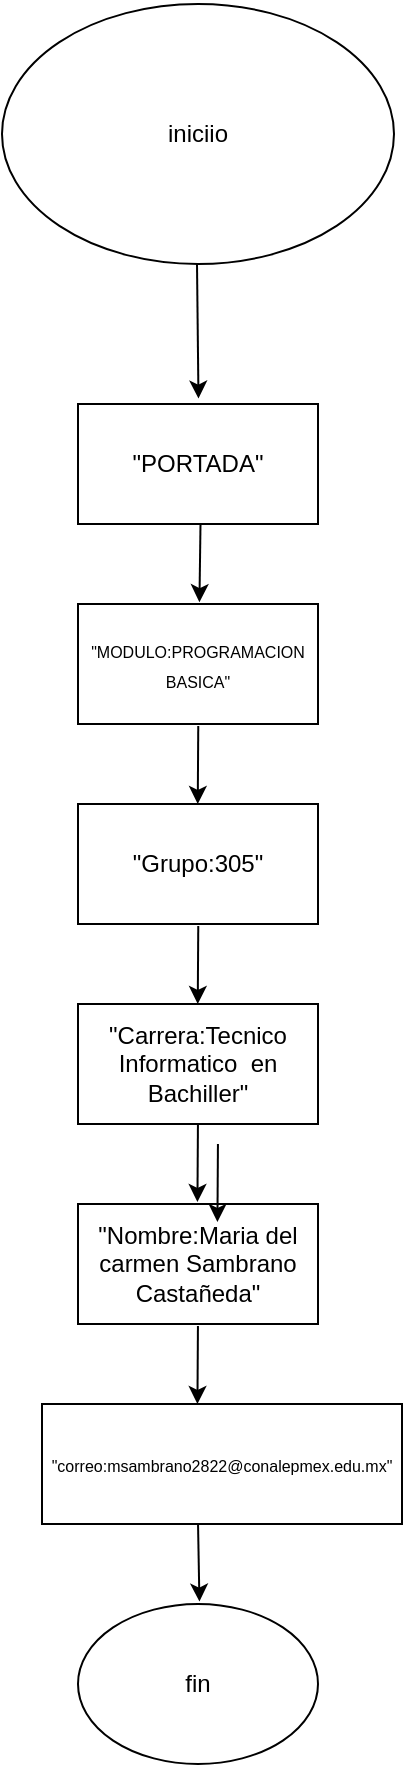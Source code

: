 <mxfile version="22.0.2" type="device">
  <diagram name="Página-1" id="dKtWywW3ErUEVNFxRKwS">
    <mxGraphModel dx="432" dy="254" grid="1" gridSize="10" guides="1" tooltips="1" connect="1" arrows="1" fold="1" page="1" pageScale="1" pageWidth="827" pageHeight="1169" math="0" shadow="0">
      <root>
        <mxCell id="0" />
        <mxCell id="1" parent="0" />
        <mxCell id="sRQ37mZmU0mtzM3wKKMn-2" value="" style="endArrow=classic;html=1;rounded=0;" parent="1" source="sRQ37mZmU0mtzM3wKKMn-1" edge="1">
          <mxGeometry width="50" height="50" relative="1" as="geometry">
            <mxPoint x="417.5" y="60" as="sourcePoint" />
            <mxPoint x="417.5" y="130" as="targetPoint" />
          </mxGeometry>
        </mxCell>
        <mxCell id="sRQ37mZmU0mtzM3wKKMn-3" value="" style="endArrow=classic;html=1;rounded=0;" parent="1" target="sRQ37mZmU0mtzM3wKKMn-1" edge="1">
          <mxGeometry width="50" height="50" relative="1" as="geometry">
            <mxPoint x="417.5" y="60" as="sourcePoint" />
            <mxPoint x="417.5" y="130" as="targetPoint" />
          </mxGeometry>
        </mxCell>
        <mxCell id="sRQ37mZmU0mtzM3wKKMn-1" value="iniciio" style="ellipse;whiteSpace=wrap;html=1;" parent="1" vertex="1">
          <mxGeometry x="330" y="10" width="196" height="130" as="geometry" />
        </mxCell>
        <mxCell id="sRQ37mZmU0mtzM3wKKMn-4" value="" style="endArrow=classic;html=1;rounded=0;entryX=0.502;entryY=-0.045;entryDx=0;entryDy=0;entryPerimeter=0;" parent="1" target="sRQ37mZmU0mtzM3wKKMn-8" edge="1">
          <mxGeometry width="50" height="50" relative="1" as="geometry">
            <mxPoint x="427.5" y="140" as="sourcePoint" />
            <mxPoint x="430" y="200" as="targetPoint" />
          </mxGeometry>
        </mxCell>
        <mxCell id="sRQ37mZmU0mtzM3wKKMn-5" value="&quot;Carrera:Tecnico Informatico&amp;nbsp; en Bachiller&quot;" style="rounded=0;whiteSpace=wrap;html=1;" parent="1" vertex="1">
          <mxGeometry x="368" y="510" width="120" height="60" as="geometry" />
        </mxCell>
        <mxCell id="sRQ37mZmU0mtzM3wKKMn-6" value="&quot;Grupo:305&quot;" style="rounded=0;whiteSpace=wrap;html=1;" parent="1" vertex="1">
          <mxGeometry x="368" y="410" width="120" height="60" as="geometry" />
        </mxCell>
        <mxCell id="sRQ37mZmU0mtzM3wKKMn-7" value="&lt;font style=&quot;font-size: 8px;&quot;&gt;&quot;MODULO:PROGRAMACION BASICA&quot;&lt;br&gt;&lt;/font&gt;" style="rounded=0;whiteSpace=wrap;html=1;" parent="1" vertex="1">
          <mxGeometry x="368" y="310" width="120" height="60" as="geometry" />
        </mxCell>
        <mxCell id="sRQ37mZmU0mtzM3wKKMn-8" value="&quot;PORTADA&quot;" style="rounded=0;whiteSpace=wrap;html=1;" parent="1" vertex="1">
          <mxGeometry x="368" y="210" width="120" height="60" as="geometry" />
        </mxCell>
        <mxCell id="sRQ37mZmU0mtzM3wKKMn-9" value="" style="endArrow=classic;html=1;rounded=0;entryX=0.506;entryY=-0.015;entryDx=0;entryDy=0;entryPerimeter=0;" parent="1" target="sRQ37mZmU0mtzM3wKKMn-7" edge="1">
          <mxGeometry width="50" height="50" relative="1" as="geometry">
            <mxPoint x="429.25" y="270" as="sourcePoint" />
            <mxPoint x="426.75" y="310" as="targetPoint" />
          </mxGeometry>
        </mxCell>
        <mxCell id="sRQ37mZmU0mtzM3wKKMn-10" value="" style="endArrow=classic;html=1;rounded=0;entryX=0.506;entryY=-0.015;entryDx=0;entryDy=0;entryPerimeter=0;" parent="1" edge="1">
          <mxGeometry width="50" height="50" relative="1" as="geometry">
            <mxPoint x="428.13" y="371" as="sourcePoint" />
            <mxPoint x="427.88" y="410" as="targetPoint" />
          </mxGeometry>
        </mxCell>
        <mxCell id="sRQ37mZmU0mtzM3wKKMn-11" value="" style="endArrow=classic;html=1;rounded=0;entryX=0.506;entryY=-0.015;entryDx=0;entryDy=0;entryPerimeter=0;" parent="1" edge="1">
          <mxGeometry width="50" height="50" relative="1" as="geometry">
            <mxPoint x="427.97" y="570" as="sourcePoint" />
            <mxPoint x="427.72" y="609" as="targetPoint" />
          </mxGeometry>
        </mxCell>
        <mxCell id="sRQ37mZmU0mtzM3wKKMn-12" value="" style="endArrow=classic;html=1;rounded=0;entryX=0.506;entryY=-0.015;entryDx=0;entryDy=0;entryPerimeter=0;" parent="1" edge="1">
          <mxGeometry width="50" height="50" relative="1" as="geometry">
            <mxPoint x="428.13" y="471" as="sourcePoint" />
            <mxPoint x="427.88" y="510" as="targetPoint" />
          </mxGeometry>
        </mxCell>
        <mxCell id="sRQ37mZmU0mtzM3wKKMn-13" value="&quot;Nombre:Maria del carmen Sambrano Castañeda&quot;" style="rounded=0;whiteSpace=wrap;html=1;" parent="1" vertex="1">
          <mxGeometry x="368" y="610" width="120" height="60" as="geometry" />
        </mxCell>
        <mxCell id="sRQ37mZmU0mtzM3wKKMn-14" value="&lt;font style=&quot;font-size: 8px;&quot;&gt;&quot;correo:msambrano2822@conalepmex.edu.mx&quot;&lt;/font&gt;" style="rounded=0;whiteSpace=wrap;html=1;" parent="1" vertex="1">
          <mxGeometry x="350" y="710" width="180" height="60" as="geometry" />
        </mxCell>
        <mxCell id="sRQ37mZmU0mtzM3wKKMn-15" value="" style="endArrow=classic;html=1;rounded=0;entryX=0.506;entryY=-0.015;entryDx=0;entryDy=0;entryPerimeter=0;" parent="1" edge="1">
          <mxGeometry width="50" height="50" relative="1" as="geometry">
            <mxPoint x="437.97" y="580" as="sourcePoint" />
            <mxPoint x="437.72" y="619" as="targetPoint" />
          </mxGeometry>
        </mxCell>
        <mxCell id="sRQ37mZmU0mtzM3wKKMn-16" value="" style="endArrow=classic;html=1;rounded=0;entryX=0.506;entryY=-0.015;entryDx=0;entryDy=0;entryPerimeter=0;" parent="1" edge="1">
          <mxGeometry width="50" height="50" relative="1" as="geometry">
            <mxPoint x="427.97" y="671" as="sourcePoint" />
            <mxPoint x="427.72" y="710" as="targetPoint" />
          </mxGeometry>
        </mxCell>
        <mxCell id="sRQ37mZmU0mtzM3wKKMn-17" value="" style="endArrow=classic;html=1;rounded=0;entryX=0.506;entryY=-0.015;entryDx=0;entryDy=0;entryPerimeter=0;" parent="1" target="sRQ37mZmU0mtzM3wKKMn-18" edge="1">
          <mxGeometry width="50" height="50" relative="1" as="geometry">
            <mxPoint x="428.02" y="770" as="sourcePoint" />
            <mxPoint x="427.77" y="809" as="targetPoint" />
          </mxGeometry>
        </mxCell>
        <mxCell id="sRQ37mZmU0mtzM3wKKMn-18" value="fin" style="ellipse;whiteSpace=wrap;html=1;" parent="1" vertex="1">
          <mxGeometry x="368" y="810" width="120" height="80" as="geometry" />
        </mxCell>
      </root>
    </mxGraphModel>
  </diagram>
</mxfile>
